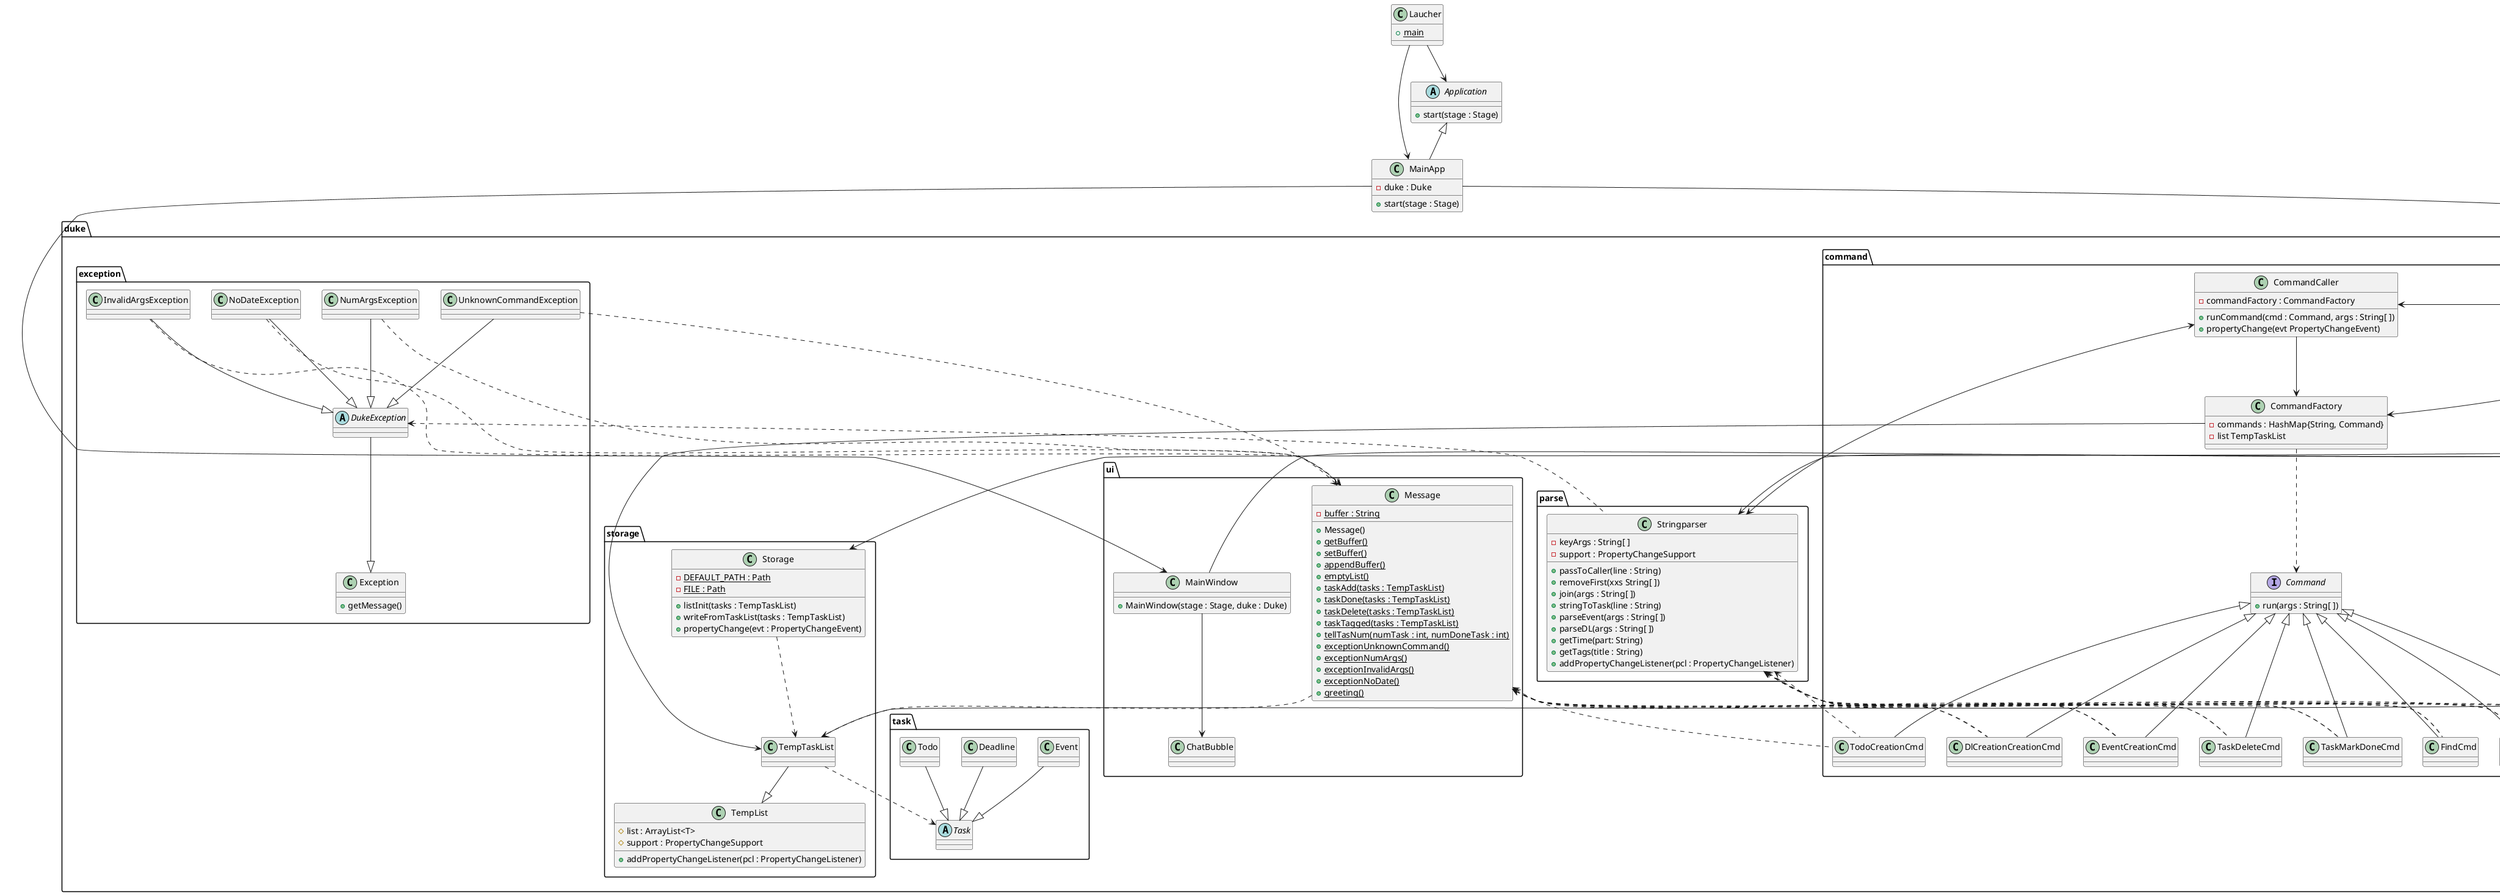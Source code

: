 @startuml

class Duke {
    -tasks : TempTaskList
    -storage : Storage
    -commandFactory : CommandFactory
    -stringparser : Stringparser
    -commandCaller : CommandCaller

    +Duke()
    +getRespond(userInput: String)
}

class MainApp {
    -duke : Duke

    +start(stage : Stage)
}

class Laucher {
    +{static}main

}


abstract class Application {
    +start(stage : Stage)
}

Application <|-- MainApp
MainApp --> Duke
Laucher --> Application
Laucher --> MainApp


package duke.command {
    interface Command {
        +run(args : String[ ])
    }

    class CommandCaller {
        -commandFactory : CommandFactory

        +runCommand(cmd : Command, args : String[ ])
        +propertyChange(evt PropertyChangeEvent)
    }

    class CommandFactory {
        -commands : HashMap{String, Command}
        -list TempTaskList
    }


    Duke --> CommandFactory
    Duke --> CommandCaller
    CommandCaller --> CommandFactory
    Command <|-- AllCommandCmd
    Command <|-- TodoCreationCmd
    Command <|-- DlCreationCreationCmd
    Command <|-- EventCreationCmd
    Command <|-- TaskDeleteCmd
    Command <|-- TaskMarkDoneCmd
    Command <|-- FindCmd
    Command <|-- TagCmd
    CommandFactory ..> Command



}

package duke.exception {
    abstract class DukeException {
    }
    class Exception {
       +getMessage()
    }
    DukeException --|> Exception
    InvalidArgsException --|> DukeException
    NoDateException --|> DukeException
    NumArgsException --|> DukeException
    UnknownCommandException --|> DukeException
}

package duke.parse {
    class Stringparser {
        -keyArgs : String[ ]
        -support : PropertyChangeSupport

        +passToCaller(line : String)
        +removeFirst(xxs String[ ])
        +join(args : String[ ])
        +stringToTask(line : String)
        +parseEvent(args : String[ ])
        +parseDL(args : String[ ])
        +getTime(part: String)
        +getTags(title : String)
        +addPropertyChangeListener(pcl : PropertyChangeListener)
    }

    Duke --> Stringparser

    DukeException <.. Stringparser
    Stringparser <.. AllCommandCmd
    Stringparser <.. TodoCreationCmd
    Stringparser <.. DlCreationCreationCmd
    Stringparser <.. EventCreationCmd
    Stringparser <.. TaskDeleteCmd
    Stringparser <.. TaskMarkDoneCmd
    Stringparser <.. FindCmd
    Stringparser <.. TagCmd
}

package duke.task {
    abstract class Task {
    }
    Todo --|> Task
    Event --|> Task
    Deadline --|> Task
}

package duke.ui {
    class Message {
        -{static}buffer : String

        +Message()
        +{static}getBuffer()
        +{static}setBuffer()
        +{static}appendBuffer()
        +{static}emptyList()
        +{static}taskAdd(tasks : TempTaskList)
        +{static}taskDone(tasks : TempTaskList)
        +{static}taskDelete(tasks : TempTaskList)
        +{static}taskTagged(tasks : TempTaskList)
        +{static}tellTasNum(numTask : int, numDoneTask : int)
        +{static}exceptionUnknownCommand()
        +{static}exceptionNumArgs()
        +{static}exceptionInvalidArgs()
        +{static}exceptionNoDate()
        +{static}greeting()
    }



    class MainWindow {
        +MainWindow(stage : Stage, duke : Duke)
    }

    class ChatBubble {
    }

    MainApp --> MainWindow
    MainWindow --> ChatBubble
    MainWindow --> Duke

    InvalidArgsException   ..> Message
    NoDateException        ..> Message
    NumArgsException       ..> Message
    UnknownCommandException..> Message

    Message <.. AllCommandCmd
    Message <.. TodoCreationCmd
    Message <.. DlCreationCreationCmd
    Message <.. EventCreationCmd
    Message <.. TaskDeleteCmd
    Message <.. TaskMarkDoneCmd
    Message <.. FindCmd
    Message <.. TagCmd
}


package duke.storage {
    class TempList {
        #list : ArrayList<T>
        #support : PropertyChangeSupport

        +addPropertyChangeListener(pcl : PropertyChangeListener)
    }

    class TempTaskList {
    }
    class Storage {
        -{static}DEFAULT_PATH : Path
        -{static}FILE : Path
        +listInit(tasks : TempTaskList)
        +writeFromTaskList(tasks : TempTaskList)
        +propertyChange(evt : PropertyChangeEvent)
    }
    Duke --> TempTaskList
    Duke --> Storage
    TempTaskList --|> TempList
    Message ..> TempTaskList
    Storage ..> TempTaskList
    CommandFactory --> TempTaskList
    TempTaskList ..> Task

}


Stringparser <--> CommandCaller








@enduml
